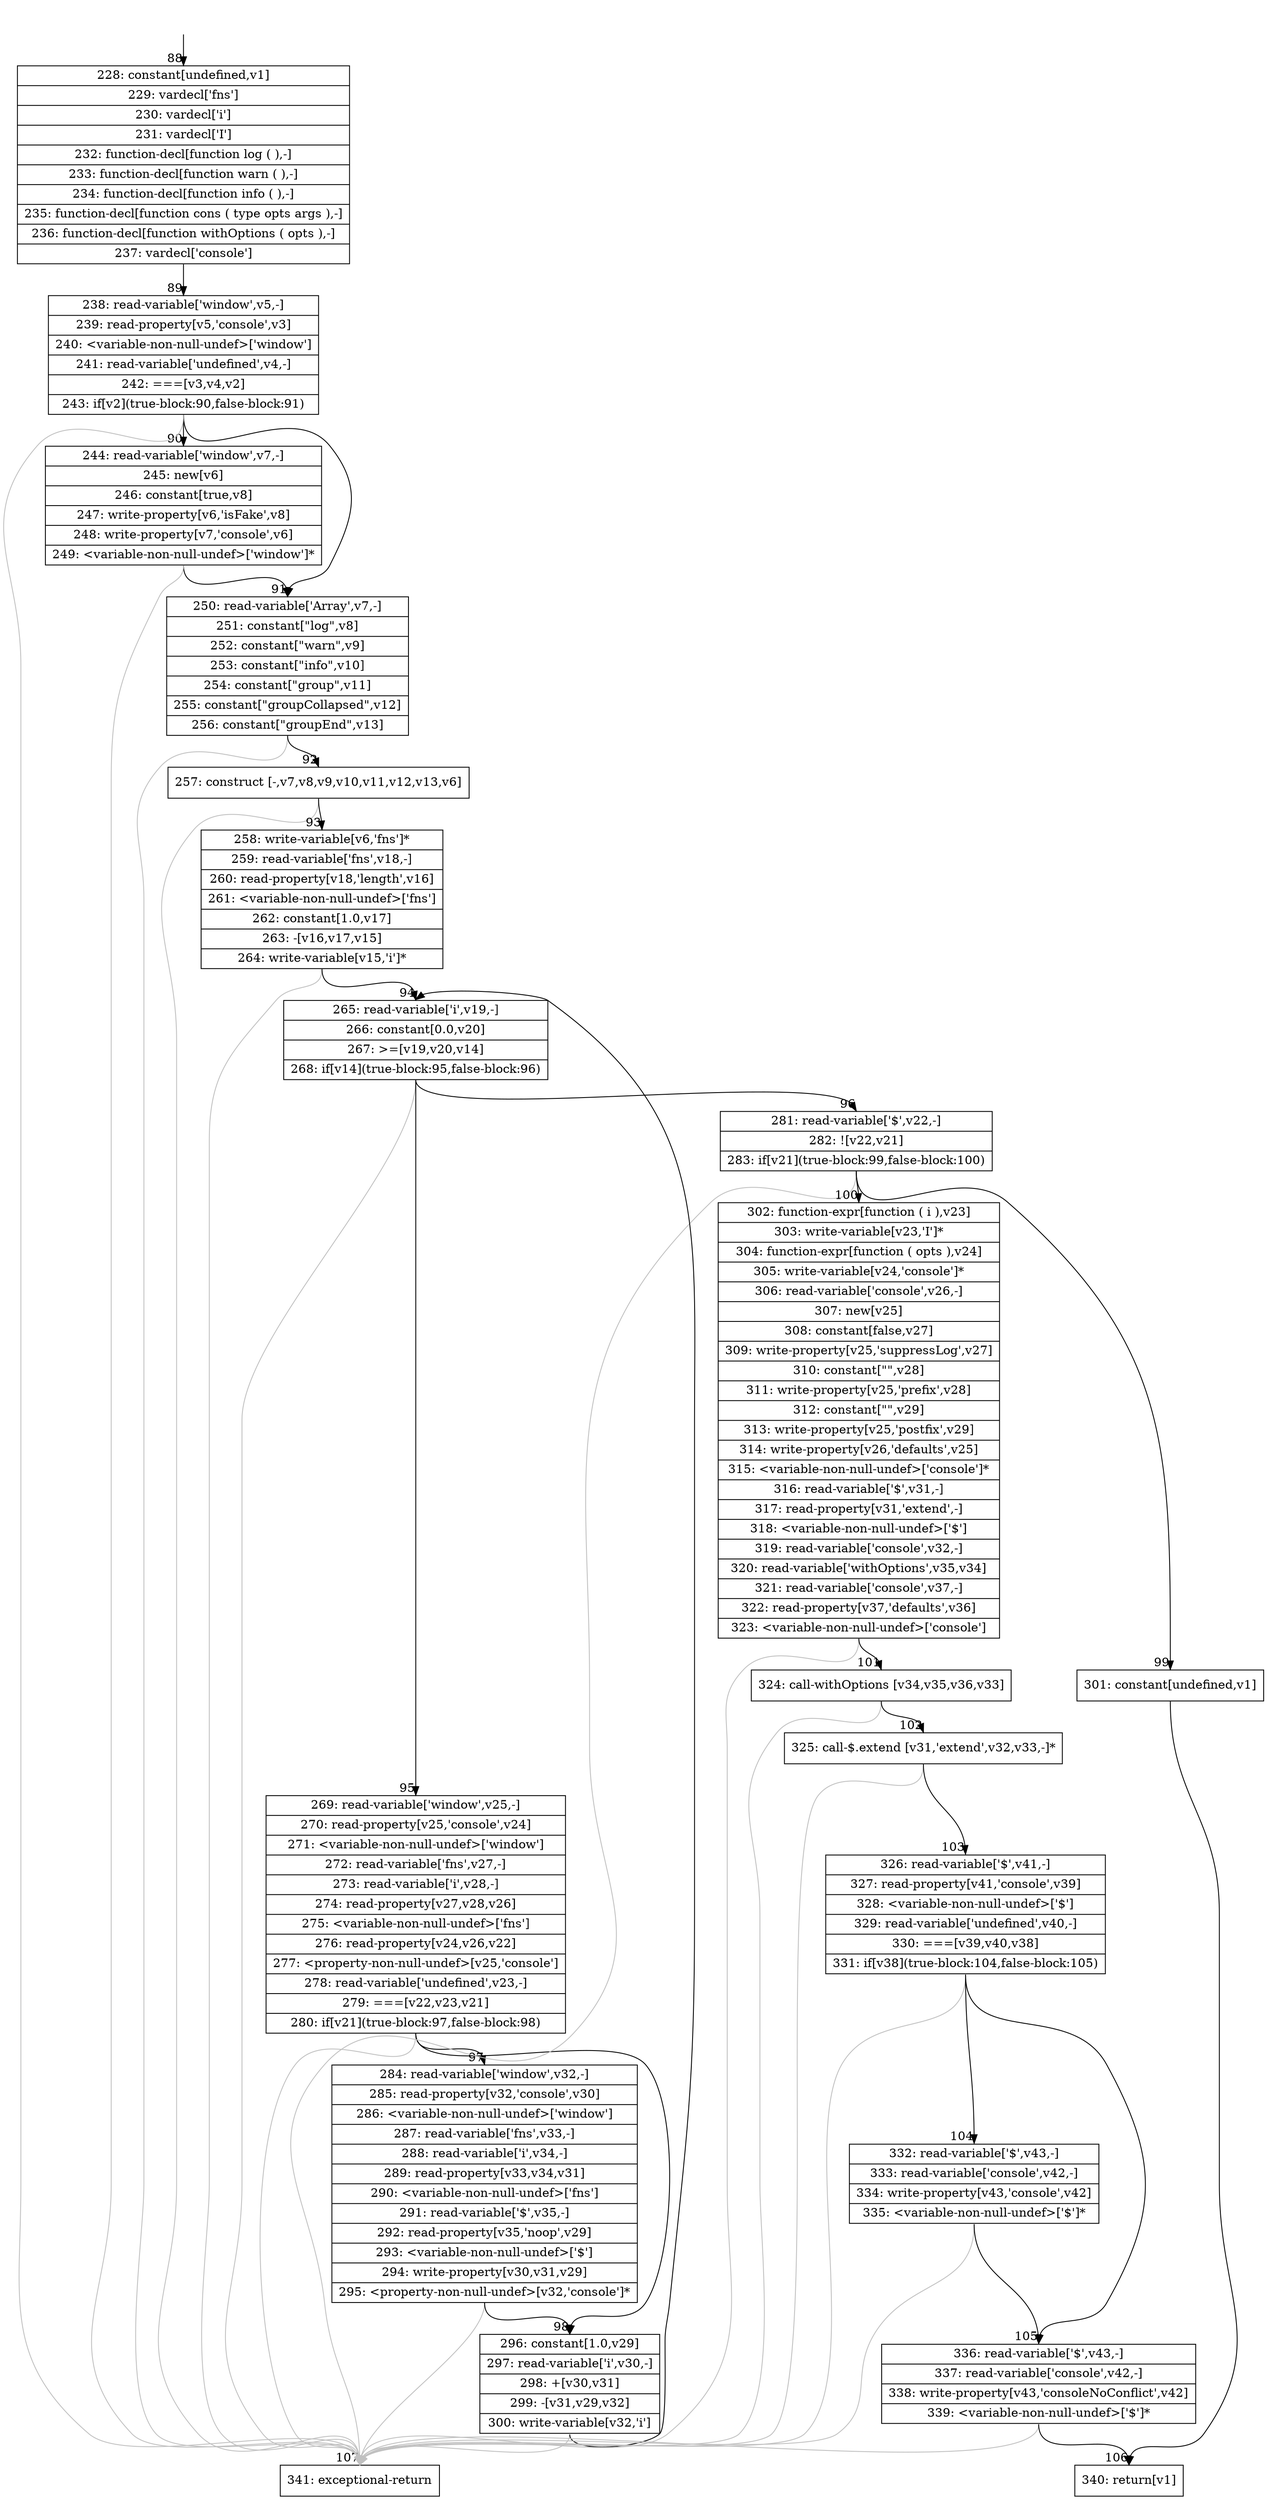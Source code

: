 digraph {
rankdir="TD"
BB_entry2[shape=none,label=""];
BB_entry2 -> BB88 [tailport=s, headport=n, headlabel="    88"]
BB88 [shape=record label="{228: constant[undefined,v1]|229: vardecl['fns']|230: vardecl['i']|231: vardecl['I']|232: function-decl[function log ( ),-]|233: function-decl[function warn ( ),-]|234: function-decl[function info ( ),-]|235: function-decl[function cons ( type opts args ),-]|236: function-decl[function withOptions ( opts ),-]|237: vardecl['console']}" ] 
BB88 -> BB89 [tailport=s, headport=n, headlabel="      89"]
BB89 [shape=record label="{238: read-variable['window',v5,-]|239: read-property[v5,'console',v3]|240: \<variable-non-null-undef\>['window']|241: read-variable['undefined',v4,-]|242: ===[v3,v4,v2]|243: if[v2](true-block:90,false-block:91)}" ] 
BB89 -> BB90 [tailport=s, headport=n, headlabel="      90"]
BB89 -> BB91 [tailport=s, headport=n, headlabel="      91"]
BB89 -> BB107 [tailport=s, headport=n, color=gray, headlabel="      107"]
BB90 [shape=record label="{244: read-variable['window',v7,-]|245: new[v6]|246: constant[true,v8]|247: write-property[v6,'isFake',v8]|248: write-property[v7,'console',v6]|249: \<variable-non-null-undef\>['window']*}" ] 
BB90 -> BB91 [tailport=s, headport=n]
BB90 -> BB107 [tailport=s, headport=n, color=gray]
BB91 [shape=record label="{250: read-variable['Array',v7,-]|251: constant[\"log\",v8]|252: constant[\"warn\",v9]|253: constant[\"info\",v10]|254: constant[\"group\",v11]|255: constant[\"groupCollapsed\",v12]|256: constant[\"groupEnd\",v13]}" ] 
BB91 -> BB92 [tailport=s, headport=n, headlabel="      92"]
BB91 -> BB107 [tailport=s, headport=n, color=gray]
BB92 [shape=record label="{257: construct [-,v7,v8,v9,v10,v11,v12,v13,v6]}" ] 
BB92 -> BB93 [tailport=s, headport=n, headlabel="      93"]
BB92 -> BB107 [tailport=s, headport=n, color=gray]
BB93 [shape=record label="{258: write-variable[v6,'fns']*|259: read-variable['fns',v18,-]|260: read-property[v18,'length',v16]|261: \<variable-non-null-undef\>['fns']|262: constant[1.0,v17]|263: -[v16,v17,v15]|264: write-variable[v15,'i']*}" ] 
BB93 -> BB94 [tailport=s, headport=n, headlabel="      94"]
BB93 -> BB107 [tailport=s, headport=n, color=gray]
BB94 [shape=record label="{265: read-variable['i',v19,-]|266: constant[0.0,v20]|267: \>=[v19,v20,v14]|268: if[v14](true-block:95,false-block:96)}" ] 
BB94 -> BB95 [tailport=s, headport=n, headlabel="      95"]
BB94 -> BB96 [tailport=s, headport=n, headlabel="      96"]
BB94 -> BB107 [tailport=s, headport=n, color=gray]
BB95 [shape=record label="{269: read-variable['window',v25,-]|270: read-property[v25,'console',v24]|271: \<variable-non-null-undef\>['window']|272: read-variable['fns',v27,-]|273: read-variable['i',v28,-]|274: read-property[v27,v28,v26]|275: \<variable-non-null-undef\>['fns']|276: read-property[v24,v26,v22]|277: \<property-non-null-undef\>[v25,'console']|278: read-variable['undefined',v23,-]|279: ===[v22,v23,v21]|280: if[v21](true-block:97,false-block:98)}" ] 
BB95 -> BB97 [tailport=s, headport=n, headlabel="      97"]
BB95 -> BB98 [tailport=s, headport=n, headlabel="      98"]
BB95 -> BB107 [tailport=s, headport=n, color=gray]
BB96 [shape=record label="{281: read-variable['$',v22,-]|282: ![v22,v21]|283: if[v21](true-block:99,false-block:100)}" ] 
BB96 -> BB99 [tailport=s, headport=n, headlabel="      99"]
BB96 -> BB100 [tailport=s, headport=n, headlabel="      100"]
BB96 -> BB107 [tailport=s, headport=n, color=gray]
BB97 [shape=record label="{284: read-variable['window',v32,-]|285: read-property[v32,'console',v30]|286: \<variable-non-null-undef\>['window']|287: read-variable['fns',v33,-]|288: read-variable['i',v34,-]|289: read-property[v33,v34,v31]|290: \<variable-non-null-undef\>['fns']|291: read-variable['$',v35,-]|292: read-property[v35,'noop',v29]|293: \<variable-non-null-undef\>['$']|294: write-property[v30,v31,v29]|295: \<property-non-null-undef\>[v32,'console']*}" ] 
BB97 -> BB98 [tailport=s, headport=n]
BB97 -> BB107 [tailport=s, headport=n, color=gray]
BB98 [shape=record label="{296: constant[1.0,v29]|297: read-variable['i',v30,-]|298: +[v30,v31]|299: -[v31,v29,v32]|300: write-variable[v32,'i']}" ] 
BB98 -> BB94 [tailport=s, headport=n]
BB98 -> BB107 [tailport=s, headport=n, color=gray]
BB99 [shape=record label="{301: constant[undefined,v1]}" ] 
BB99 -> BB106 [tailport=s, headport=n, headlabel="      106"]
BB100 [shape=record label="{302: function-expr[function ( i ),v23]|303: write-variable[v23,'I']*|304: function-expr[function ( opts ),v24]|305: write-variable[v24,'console']*|306: read-variable['console',v26,-]|307: new[v25]|308: constant[false,v27]|309: write-property[v25,'suppressLog',v27]|310: constant[\"\",v28]|311: write-property[v25,'prefix',v28]|312: constant[\"\",v29]|313: write-property[v25,'postfix',v29]|314: write-property[v26,'defaults',v25]|315: \<variable-non-null-undef\>['console']*|316: read-variable['$',v31,-]|317: read-property[v31,'extend',-]|318: \<variable-non-null-undef\>['$']|319: read-variable['console',v32,-]|320: read-variable['withOptions',v35,v34]|321: read-variable['console',v37,-]|322: read-property[v37,'defaults',v36]|323: \<variable-non-null-undef\>['console']}" ] 
BB100 -> BB101 [tailport=s, headport=n, headlabel="      101"]
BB100 -> BB107 [tailport=s, headport=n, color=gray]
BB101 [shape=record label="{324: call-withOptions [v34,v35,v36,v33]}" ] 
BB101 -> BB102 [tailport=s, headport=n, headlabel="      102"]
BB101 -> BB107 [tailport=s, headport=n, color=gray]
BB102 [shape=record label="{325: call-$.extend [v31,'extend',v32,v33,-]*}" ] 
BB102 -> BB103 [tailport=s, headport=n, headlabel="      103"]
BB102 -> BB107 [tailport=s, headport=n, color=gray]
BB103 [shape=record label="{326: read-variable['$',v41,-]|327: read-property[v41,'console',v39]|328: \<variable-non-null-undef\>['$']|329: read-variable['undefined',v40,-]|330: ===[v39,v40,v38]|331: if[v38](true-block:104,false-block:105)}" ] 
BB103 -> BB104 [tailport=s, headport=n, headlabel="      104"]
BB103 -> BB105 [tailport=s, headport=n, headlabel="      105"]
BB103 -> BB107 [tailport=s, headport=n, color=gray]
BB104 [shape=record label="{332: read-variable['$',v43,-]|333: read-variable['console',v42,-]|334: write-property[v43,'console',v42]|335: \<variable-non-null-undef\>['$']*}" ] 
BB104 -> BB105 [tailport=s, headport=n]
BB104 -> BB107 [tailport=s, headport=n, color=gray]
BB105 [shape=record label="{336: read-variable['$',v43,-]|337: read-variable['console',v42,-]|338: write-property[v43,'consoleNoConflict',v42]|339: \<variable-non-null-undef\>['$']*}" ] 
BB105 -> BB106 [tailport=s, headport=n]
BB105 -> BB107 [tailport=s, headport=n, color=gray]
BB106 [shape=record label="{340: return[v1]}" ] 
BB107 [shape=record label="{341: exceptional-return}" ] 
//#$~ 78
}
